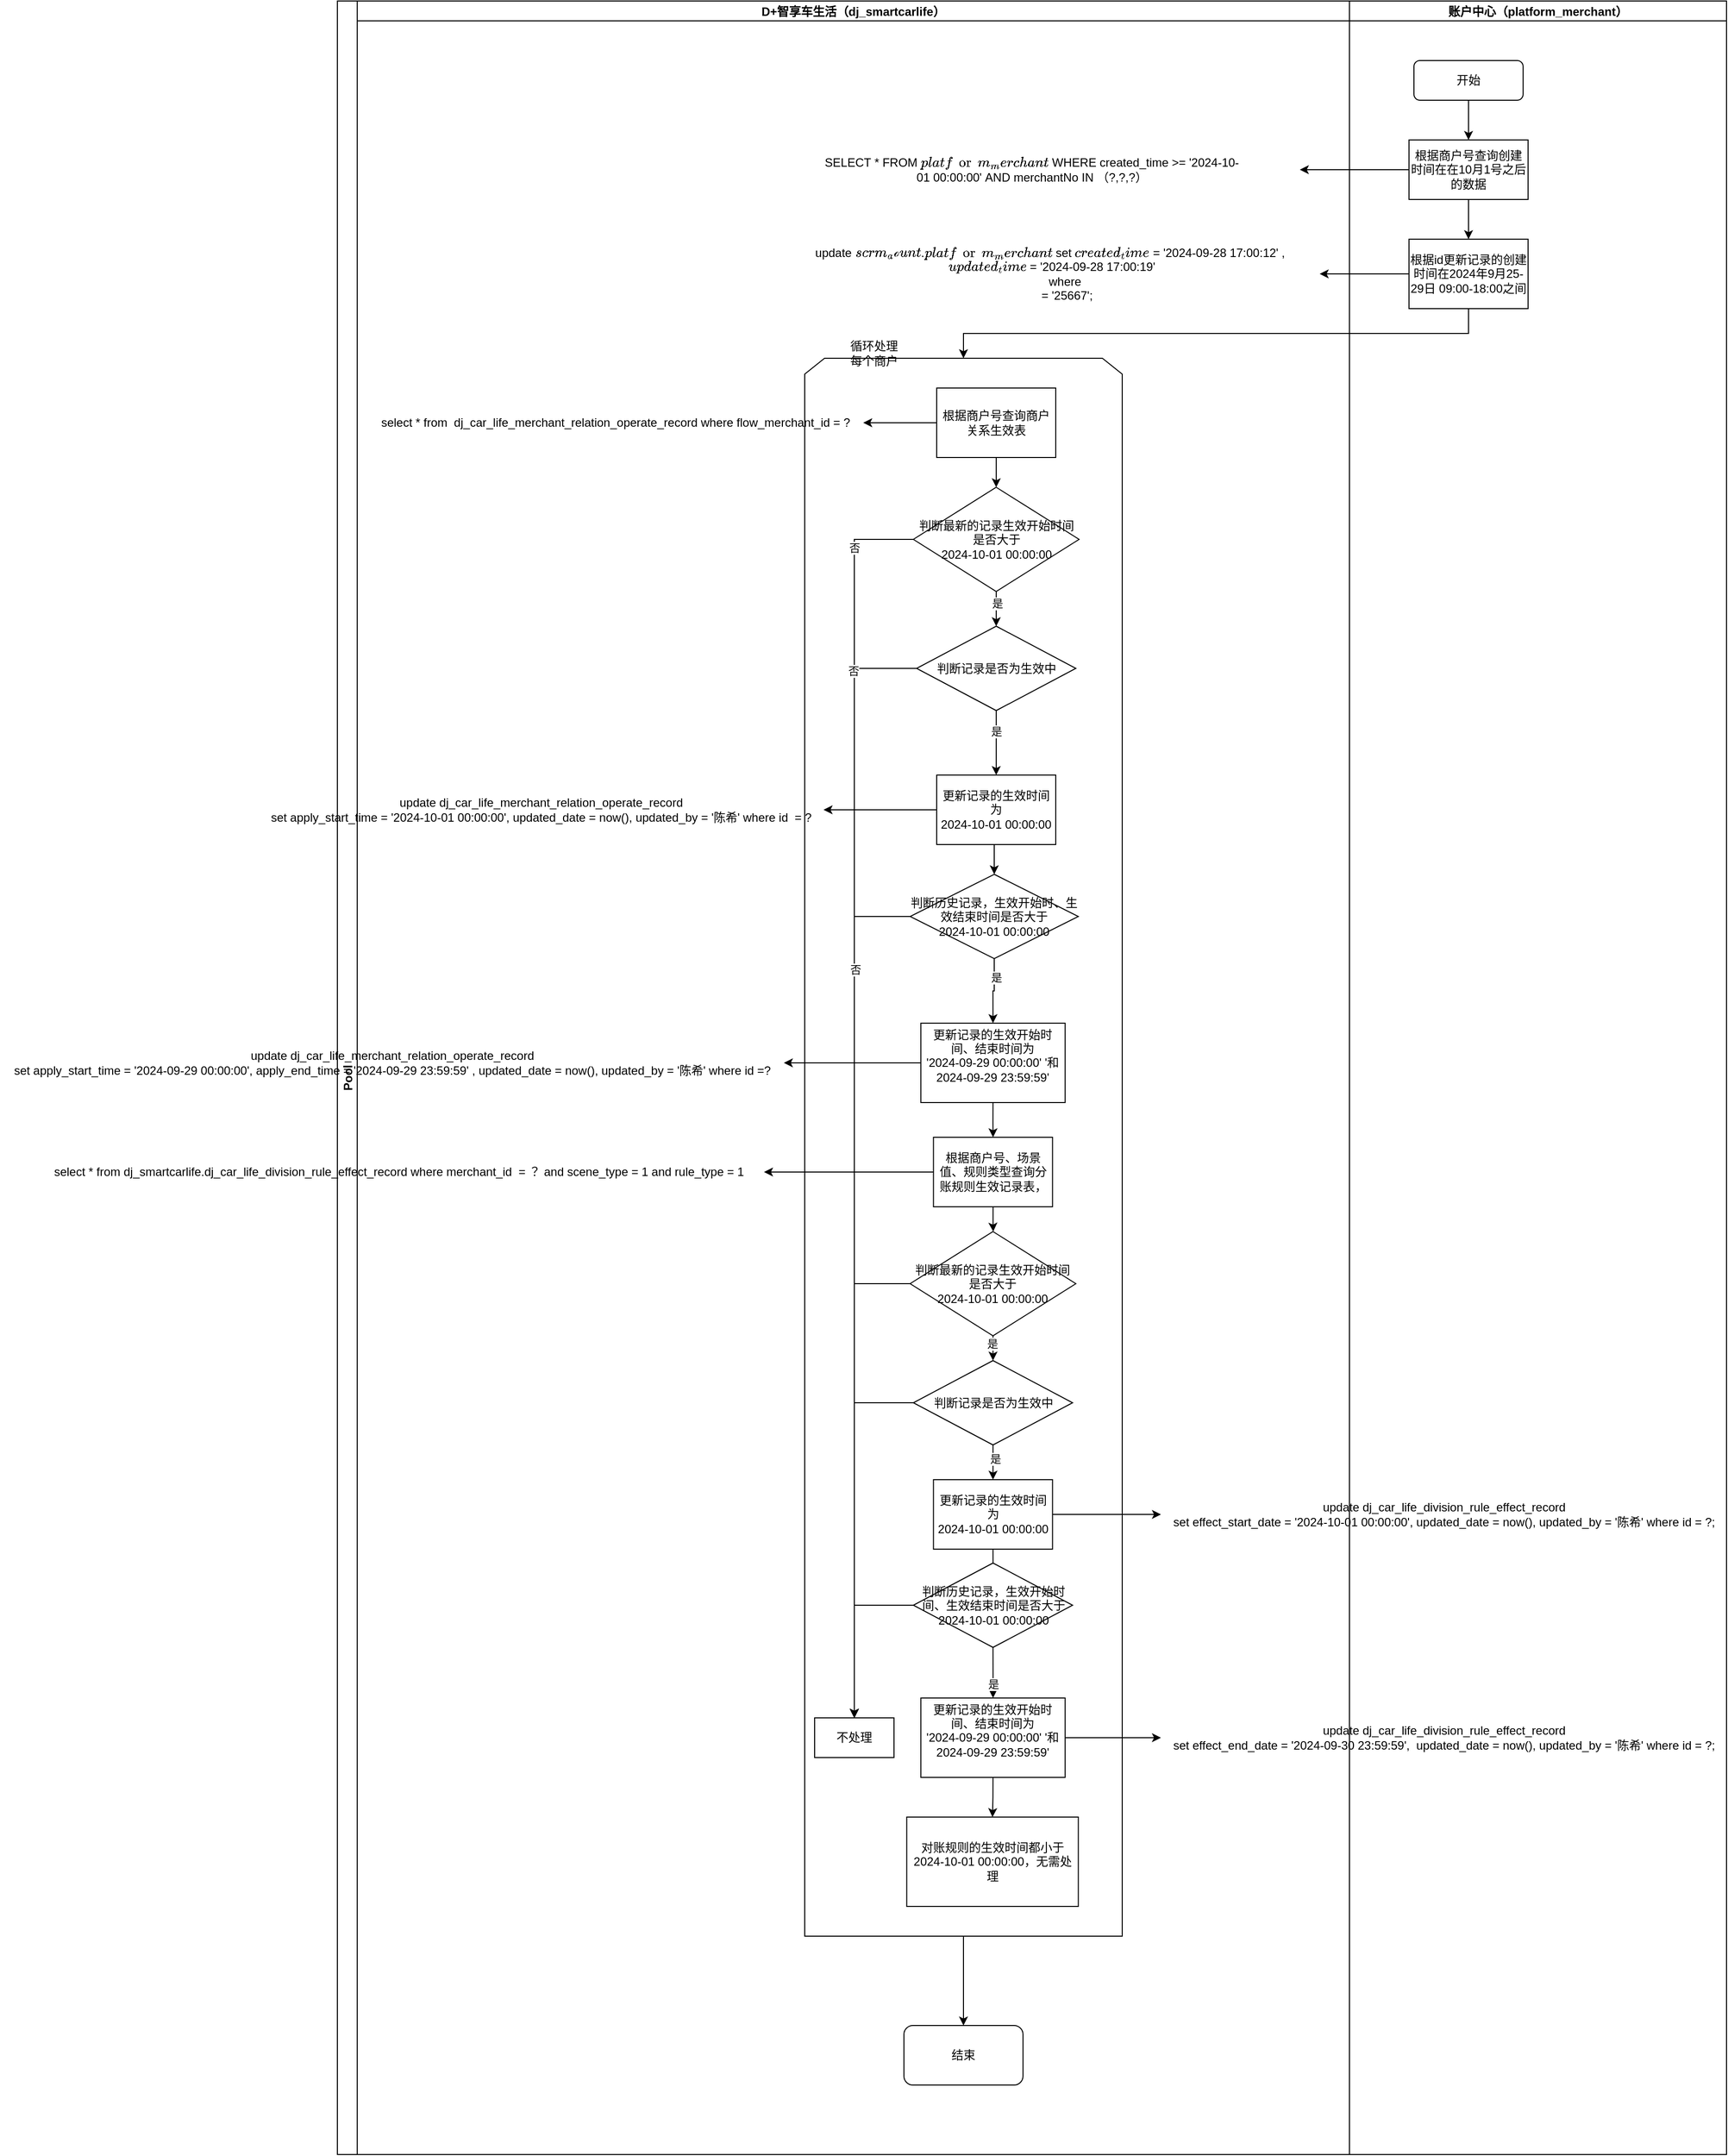 <mxfile version="24.7.4">
  <diagram name="第 1 页" id="v-kbS23LeTsC2UUnn1fN">
    <mxGraphModel dx="1562" dy="810" grid="1" gridSize="10" guides="1" tooltips="1" connect="1" arrows="1" fold="1" page="1" pageScale="1" pageWidth="827" pageHeight="1169" math="0" shadow="0">
      <root>
        <mxCell id="0" />
        <mxCell id="1" parent="0" />
        <mxCell id="aLqjdNRT8SBsfwmVXrsm-8" value="Pool" style="swimlane;childLayout=stackLayout;resizeParent=1;resizeParentMax=0;startSize=20;horizontal=0;horizontalStack=1;" vertex="1" parent="1">
          <mxGeometry x="414" y="180" width="1400" height="2170" as="geometry">
            <mxRectangle x="540" y="160" width="40" height="50" as="alternateBounds" />
          </mxGeometry>
        </mxCell>
        <mxCell id="aLqjdNRT8SBsfwmVXrsm-9" value="D+智享车生活（dj_smartcarlife）" style="swimlane;startSize=20;" vertex="1" parent="aLqjdNRT8SBsfwmVXrsm-8">
          <mxGeometry x="20" width="1000" height="2170" as="geometry" />
        </mxCell>
        <mxCell id="aLqjdNRT8SBsfwmVXrsm-24" value="" style="shape=loopLimit;whiteSpace=wrap;html=1;" vertex="1" parent="aLqjdNRT8SBsfwmVXrsm-9">
          <mxGeometry x="451" y="360" width="320" height="1590" as="geometry" />
        </mxCell>
        <mxCell id="aLqjdNRT8SBsfwmVXrsm-26" value="循环处理每个商户" style="text;html=1;align=center;verticalAlign=middle;whiteSpace=wrap;rounded=0;" vertex="1" parent="aLqjdNRT8SBsfwmVXrsm-9">
          <mxGeometry x="491" y="340" width="60" height="30" as="geometry" />
        </mxCell>
        <mxCell id="aLqjdNRT8SBsfwmVXrsm-35" value="" style="edgeStyle=orthogonalEdgeStyle;rounded=0;orthogonalLoop=1;jettySize=auto;html=1;" edge="1" parent="aLqjdNRT8SBsfwmVXrsm-9" source="aLqjdNRT8SBsfwmVXrsm-29" target="aLqjdNRT8SBsfwmVXrsm-34">
          <mxGeometry relative="1" as="geometry" />
        </mxCell>
        <mxCell id="aLqjdNRT8SBsfwmVXrsm-160" style="edgeStyle=orthogonalEdgeStyle;rounded=0;orthogonalLoop=1;jettySize=auto;html=1;exitX=0;exitY=0.5;exitDx=0;exitDy=0;" edge="1" parent="aLqjdNRT8SBsfwmVXrsm-9" source="aLqjdNRT8SBsfwmVXrsm-29" target="aLqjdNRT8SBsfwmVXrsm-30">
          <mxGeometry relative="1" as="geometry" />
        </mxCell>
        <mxCell id="aLqjdNRT8SBsfwmVXrsm-29" value="根据商户号查询商户关系生效表" style="whiteSpace=wrap;html=1;rounded=0;" vertex="1" parent="aLqjdNRT8SBsfwmVXrsm-9">
          <mxGeometry x="584" y="390" width="120" height="70" as="geometry" />
        </mxCell>
        <mxCell id="aLqjdNRT8SBsfwmVXrsm-39" style="edgeStyle=orthogonalEdgeStyle;rounded=0;orthogonalLoop=1;jettySize=auto;html=1;exitX=0;exitY=0.5;exitDx=0;exitDy=0;entryX=0.5;entryY=0;entryDx=0;entryDy=0;" edge="1" parent="aLqjdNRT8SBsfwmVXrsm-9" source="aLqjdNRT8SBsfwmVXrsm-34" target="aLqjdNRT8SBsfwmVXrsm-38">
          <mxGeometry relative="1" as="geometry" />
        </mxCell>
        <mxCell id="aLqjdNRT8SBsfwmVXrsm-69" value="否" style="edgeLabel;html=1;align=center;verticalAlign=middle;resizable=0;points=[];" vertex="1" connectable="0" parent="aLqjdNRT8SBsfwmVXrsm-39">
          <mxGeometry x="-0.892" relative="1" as="geometry">
            <mxPoint as="offset" />
          </mxGeometry>
        </mxCell>
        <mxCell id="aLqjdNRT8SBsfwmVXrsm-49" style="edgeStyle=orthogonalEdgeStyle;rounded=0;orthogonalLoop=1;jettySize=auto;html=1;exitX=0.5;exitY=1;exitDx=0;exitDy=0;entryX=0.5;entryY=0;entryDx=0;entryDy=0;" edge="1" parent="aLqjdNRT8SBsfwmVXrsm-9" source="aLqjdNRT8SBsfwmVXrsm-34">
          <mxGeometry relative="1" as="geometry">
            <mxPoint x="644" y="630" as="targetPoint" />
          </mxGeometry>
        </mxCell>
        <mxCell id="aLqjdNRT8SBsfwmVXrsm-51" value="是" style="edgeLabel;html=1;align=center;verticalAlign=middle;resizable=0;points=[];" vertex="1" connectable="0" parent="aLqjdNRT8SBsfwmVXrsm-49">
          <mxGeometry x="-0.312" y="1" relative="1" as="geometry">
            <mxPoint as="offset" />
          </mxGeometry>
        </mxCell>
        <mxCell id="aLqjdNRT8SBsfwmVXrsm-34" value="判断最新的记录生效开始时间是否大于&lt;br&gt;2024-10-01 00:00:00" style="rhombus;whiteSpace=wrap;html=1;rounded=0;" vertex="1" parent="aLqjdNRT8SBsfwmVXrsm-9">
          <mxGeometry x="560.5" y="490" width="167" height="105" as="geometry" />
        </mxCell>
        <mxCell id="aLqjdNRT8SBsfwmVXrsm-38" value="不处理" style="whiteSpace=wrap;html=1;rounded=0;" vertex="1" parent="aLqjdNRT8SBsfwmVXrsm-9">
          <mxGeometry x="461" y="1730" width="80" height="40" as="geometry" />
        </mxCell>
        <mxCell id="aLqjdNRT8SBsfwmVXrsm-53" style="edgeStyle=orthogonalEdgeStyle;rounded=0;orthogonalLoop=1;jettySize=auto;html=1;exitX=0;exitY=0.5;exitDx=0;exitDy=0;" edge="1" parent="aLqjdNRT8SBsfwmVXrsm-9" source="aLqjdNRT8SBsfwmVXrsm-52" target="aLqjdNRT8SBsfwmVXrsm-38">
          <mxGeometry relative="1" as="geometry" />
        </mxCell>
        <mxCell id="aLqjdNRT8SBsfwmVXrsm-70" value="否" style="edgeLabel;html=1;align=center;verticalAlign=middle;resizable=0;points=[];" vertex="1" connectable="0" parent="aLqjdNRT8SBsfwmVXrsm-53">
          <mxGeometry x="-0.885" y="-1" relative="1" as="geometry">
            <mxPoint as="offset" />
          </mxGeometry>
        </mxCell>
        <mxCell id="aLqjdNRT8SBsfwmVXrsm-56" style="edgeStyle=orthogonalEdgeStyle;rounded=0;orthogonalLoop=1;jettySize=auto;html=1;exitX=0.5;exitY=1;exitDx=0;exitDy=0;entryX=0.5;entryY=0;entryDx=0;entryDy=0;" edge="1" parent="aLqjdNRT8SBsfwmVXrsm-9" source="aLqjdNRT8SBsfwmVXrsm-52" target="aLqjdNRT8SBsfwmVXrsm-55">
          <mxGeometry relative="1" as="geometry" />
        </mxCell>
        <mxCell id="aLqjdNRT8SBsfwmVXrsm-60" value="是" style="edgeLabel;html=1;align=center;verticalAlign=middle;resizable=0;points=[];" vertex="1" connectable="0" parent="aLqjdNRT8SBsfwmVXrsm-56">
          <mxGeometry x="-0.366" relative="1" as="geometry">
            <mxPoint as="offset" />
          </mxGeometry>
        </mxCell>
        <mxCell id="aLqjdNRT8SBsfwmVXrsm-52" value="判断记录是否为生效中" style="rhombus;whiteSpace=wrap;html=1;rounded=0;" vertex="1" parent="aLqjdNRT8SBsfwmVXrsm-9">
          <mxGeometry x="563.75" y="630" width="160.5" height="85" as="geometry" />
        </mxCell>
        <mxCell id="aLqjdNRT8SBsfwmVXrsm-59" style="edgeStyle=orthogonalEdgeStyle;rounded=0;orthogonalLoop=1;jettySize=auto;html=1;exitX=0.5;exitY=1;exitDx=0;exitDy=0;entryX=0.5;entryY=0;entryDx=0;entryDy=0;" edge="1" parent="aLqjdNRT8SBsfwmVXrsm-9" source="aLqjdNRT8SBsfwmVXrsm-55" target="aLqjdNRT8SBsfwmVXrsm-57">
          <mxGeometry relative="1" as="geometry" />
        </mxCell>
        <mxCell id="aLqjdNRT8SBsfwmVXrsm-159" style="edgeStyle=orthogonalEdgeStyle;rounded=0;orthogonalLoop=1;jettySize=auto;html=1;exitX=0;exitY=0.5;exitDx=0;exitDy=0;" edge="1" parent="aLqjdNRT8SBsfwmVXrsm-9" source="aLqjdNRT8SBsfwmVXrsm-55" target="aLqjdNRT8SBsfwmVXrsm-61">
          <mxGeometry relative="1" as="geometry" />
        </mxCell>
        <mxCell id="aLqjdNRT8SBsfwmVXrsm-55" value="更新记录的生效时间为&lt;div&gt;2024-10-01 00:00:00&lt;/div&gt;" style="whiteSpace=wrap;html=1;rounded=0;" vertex="1" parent="aLqjdNRT8SBsfwmVXrsm-9">
          <mxGeometry x="584" y="780" width="120" height="70" as="geometry" />
        </mxCell>
        <mxCell id="aLqjdNRT8SBsfwmVXrsm-64" style="edgeStyle=orthogonalEdgeStyle;rounded=0;orthogonalLoop=1;jettySize=auto;html=1;exitX=0.5;exitY=1;exitDx=0;exitDy=0;entryX=0.5;entryY=0;entryDx=0;entryDy=0;" edge="1" parent="aLqjdNRT8SBsfwmVXrsm-9" source="aLqjdNRT8SBsfwmVXrsm-57" target="aLqjdNRT8SBsfwmVXrsm-63">
          <mxGeometry relative="1" as="geometry" />
        </mxCell>
        <mxCell id="aLqjdNRT8SBsfwmVXrsm-65" value="是" style="edgeLabel;html=1;align=center;verticalAlign=middle;resizable=0;points=[];" vertex="1" connectable="0" parent="aLqjdNRT8SBsfwmVXrsm-64">
          <mxGeometry x="-0.428" y="2" relative="1" as="geometry">
            <mxPoint as="offset" />
          </mxGeometry>
        </mxCell>
        <mxCell id="aLqjdNRT8SBsfwmVXrsm-66" style="edgeStyle=orthogonalEdgeStyle;rounded=0;orthogonalLoop=1;jettySize=auto;html=1;exitX=0;exitY=0.5;exitDx=0;exitDy=0;" edge="1" parent="aLqjdNRT8SBsfwmVXrsm-9" source="aLqjdNRT8SBsfwmVXrsm-57" target="aLqjdNRT8SBsfwmVXrsm-38">
          <mxGeometry relative="1" as="geometry" />
        </mxCell>
        <mxCell id="aLqjdNRT8SBsfwmVXrsm-67" value="否" style="edgeLabel;html=1;align=center;verticalAlign=middle;resizable=0;points=[];" vertex="1" connectable="0" parent="aLqjdNRT8SBsfwmVXrsm-66">
          <mxGeometry x="-0.746" y="1" relative="1" as="geometry">
            <mxPoint as="offset" />
          </mxGeometry>
        </mxCell>
        <mxCell id="aLqjdNRT8SBsfwmVXrsm-57" value="判断历史记录，生效开始时、生效结束时间是否大于&lt;br&gt;2024-10-01 00:00:00" style="rhombus;whiteSpace=wrap;html=1;rounded=0;" vertex="1" parent="aLqjdNRT8SBsfwmVXrsm-9">
          <mxGeometry x="557.25" y="880" width="169.5" height="85" as="geometry" />
        </mxCell>
        <mxCell id="aLqjdNRT8SBsfwmVXrsm-74" style="edgeStyle=orthogonalEdgeStyle;rounded=0;orthogonalLoop=1;jettySize=auto;html=1;exitX=0.5;exitY=1;exitDx=0;exitDy=0;" edge="1" parent="aLqjdNRT8SBsfwmVXrsm-9" source="aLqjdNRT8SBsfwmVXrsm-63" target="aLqjdNRT8SBsfwmVXrsm-73">
          <mxGeometry relative="1" as="geometry" />
        </mxCell>
        <mxCell id="aLqjdNRT8SBsfwmVXrsm-158" style="edgeStyle=orthogonalEdgeStyle;rounded=0;orthogonalLoop=1;jettySize=auto;html=1;exitX=0;exitY=0.5;exitDx=0;exitDy=0;" edge="1" parent="aLqjdNRT8SBsfwmVXrsm-9" source="aLqjdNRT8SBsfwmVXrsm-63" target="aLqjdNRT8SBsfwmVXrsm-71">
          <mxGeometry relative="1" as="geometry" />
        </mxCell>
        <mxCell id="aLqjdNRT8SBsfwmVXrsm-63" value="更新记录的生效开始时间、结束时间为&lt;div&gt;&#39;2024-09-29 00:00:00&#39;&amp;nbsp;&#39;和2024-09-29 23:59:59&#39;&lt;br&gt;&lt;br&gt;&lt;/div&gt;" style="whiteSpace=wrap;html=1;rounded=0;" vertex="1" parent="aLqjdNRT8SBsfwmVXrsm-9">
          <mxGeometry x="568.06" y="1030" width="145.37" height="80" as="geometry" />
        </mxCell>
        <mxCell id="aLqjdNRT8SBsfwmVXrsm-76" value="" style="edgeStyle=orthogonalEdgeStyle;rounded=0;orthogonalLoop=1;jettySize=auto;html=1;" edge="1" parent="aLqjdNRT8SBsfwmVXrsm-9" source="aLqjdNRT8SBsfwmVXrsm-73">
          <mxGeometry relative="1" as="geometry">
            <mxPoint x="641" y="1240" as="targetPoint" />
          </mxGeometry>
        </mxCell>
        <mxCell id="aLqjdNRT8SBsfwmVXrsm-157" style="edgeStyle=orthogonalEdgeStyle;rounded=0;orthogonalLoop=1;jettySize=auto;html=1;exitX=0;exitY=0.5;exitDx=0;exitDy=0;" edge="1" parent="aLqjdNRT8SBsfwmVXrsm-9" source="aLqjdNRT8SBsfwmVXrsm-73" target="aLqjdNRT8SBsfwmVXrsm-77">
          <mxGeometry relative="1" as="geometry" />
        </mxCell>
        <mxCell id="aLqjdNRT8SBsfwmVXrsm-73" value="根据商户号、场景值、规则类型查询分账规则生效记录表，" style="whiteSpace=wrap;html=1;rounded=0;" vertex="1" parent="aLqjdNRT8SBsfwmVXrsm-9">
          <mxGeometry x="580.75" y="1145" width="120" height="70" as="geometry" />
        </mxCell>
        <mxCell id="aLqjdNRT8SBsfwmVXrsm-85" style="edgeStyle=orthogonalEdgeStyle;rounded=0;orthogonalLoop=1;jettySize=auto;html=1;exitX=0.5;exitY=1;exitDx=0;exitDy=0;entryX=0.5;entryY=0;entryDx=0;entryDy=0;" edge="1" parent="aLqjdNRT8SBsfwmVXrsm-9" source="aLqjdNRT8SBsfwmVXrsm-79" target="aLqjdNRT8SBsfwmVXrsm-80">
          <mxGeometry relative="1" as="geometry" />
        </mxCell>
        <mxCell id="aLqjdNRT8SBsfwmVXrsm-86" value="是" style="edgeLabel;html=1;align=center;verticalAlign=middle;resizable=0;points=[];" vertex="1" connectable="0" parent="aLqjdNRT8SBsfwmVXrsm-85">
          <mxGeometry x="-0.36" y="-1" relative="1" as="geometry">
            <mxPoint as="offset" />
          </mxGeometry>
        </mxCell>
        <mxCell id="aLqjdNRT8SBsfwmVXrsm-101" style="edgeStyle=orthogonalEdgeStyle;rounded=0;orthogonalLoop=1;jettySize=auto;html=1;exitX=0;exitY=0.5;exitDx=0;exitDy=0;" edge="1" parent="aLqjdNRT8SBsfwmVXrsm-9" source="aLqjdNRT8SBsfwmVXrsm-79" target="aLqjdNRT8SBsfwmVXrsm-38">
          <mxGeometry relative="1" as="geometry" />
        </mxCell>
        <mxCell id="aLqjdNRT8SBsfwmVXrsm-79" value="判断最新的记录生效开始时间是否大于&lt;br&gt;2024-10-01 00:00:00" style="rhombus;whiteSpace=wrap;html=1;rounded=0;" vertex="1" parent="aLqjdNRT8SBsfwmVXrsm-9">
          <mxGeometry x="557.25" y="1240" width="167" height="105" as="geometry" />
        </mxCell>
        <mxCell id="aLqjdNRT8SBsfwmVXrsm-88" style="edgeStyle=orthogonalEdgeStyle;rounded=0;orthogonalLoop=1;jettySize=auto;html=1;exitX=0.5;exitY=1;exitDx=0;exitDy=0;entryX=0.5;entryY=0;entryDx=0;entryDy=0;" edge="1" parent="aLqjdNRT8SBsfwmVXrsm-9" source="aLqjdNRT8SBsfwmVXrsm-80" target="aLqjdNRT8SBsfwmVXrsm-81">
          <mxGeometry relative="1" as="geometry" />
        </mxCell>
        <mxCell id="aLqjdNRT8SBsfwmVXrsm-89" value="是" style="edgeLabel;html=1;align=center;verticalAlign=middle;resizable=0;points=[];" vertex="1" connectable="0" parent="aLqjdNRT8SBsfwmVXrsm-88">
          <mxGeometry x="-0.2" y="2" relative="1" as="geometry">
            <mxPoint as="offset" />
          </mxGeometry>
        </mxCell>
        <mxCell id="aLqjdNRT8SBsfwmVXrsm-100" style="edgeStyle=orthogonalEdgeStyle;rounded=0;orthogonalLoop=1;jettySize=auto;html=1;exitX=0;exitY=0.5;exitDx=0;exitDy=0;" edge="1" parent="aLqjdNRT8SBsfwmVXrsm-9" source="aLqjdNRT8SBsfwmVXrsm-80" target="aLqjdNRT8SBsfwmVXrsm-38">
          <mxGeometry relative="1" as="geometry" />
        </mxCell>
        <mxCell id="aLqjdNRT8SBsfwmVXrsm-80" value="判断记录是否为生效中" style="rhombus;whiteSpace=wrap;html=1;rounded=0;" vertex="1" parent="aLqjdNRT8SBsfwmVXrsm-9">
          <mxGeometry x="560.5" y="1370" width="160.5" height="85" as="geometry" />
        </mxCell>
        <mxCell id="aLqjdNRT8SBsfwmVXrsm-102" style="edgeStyle=orthogonalEdgeStyle;rounded=0;orthogonalLoop=1;jettySize=auto;html=1;exitX=0.5;exitY=1;exitDx=0;exitDy=0;" edge="1" parent="aLqjdNRT8SBsfwmVXrsm-9" source="aLqjdNRT8SBsfwmVXrsm-81" target="aLqjdNRT8SBsfwmVXrsm-82">
          <mxGeometry relative="1" as="geometry" />
        </mxCell>
        <mxCell id="aLqjdNRT8SBsfwmVXrsm-81" value="更新记录的生效时间为&lt;div&gt;2024-10-01 00:00:00&lt;/div&gt;" style="whiteSpace=wrap;html=1;rounded=0;" vertex="1" parent="aLqjdNRT8SBsfwmVXrsm-9">
          <mxGeometry x="580.75" y="1490" width="120" height="70" as="geometry" />
        </mxCell>
        <mxCell id="aLqjdNRT8SBsfwmVXrsm-91" style="edgeStyle=orthogonalEdgeStyle;rounded=0;orthogonalLoop=1;jettySize=auto;html=1;exitX=0.5;exitY=1;exitDx=0;exitDy=0;" edge="1" parent="aLqjdNRT8SBsfwmVXrsm-9" source="aLqjdNRT8SBsfwmVXrsm-82" target="aLqjdNRT8SBsfwmVXrsm-83">
          <mxGeometry relative="1" as="geometry" />
        </mxCell>
        <mxCell id="aLqjdNRT8SBsfwmVXrsm-92" value="是" style="edgeLabel;html=1;align=center;verticalAlign=middle;resizable=0;points=[];" vertex="1" connectable="0" parent="aLqjdNRT8SBsfwmVXrsm-91">
          <mxGeometry x="0.458" relative="1" as="geometry">
            <mxPoint as="offset" />
          </mxGeometry>
        </mxCell>
        <mxCell id="aLqjdNRT8SBsfwmVXrsm-99" style="edgeStyle=orthogonalEdgeStyle;rounded=0;orthogonalLoop=1;jettySize=auto;html=1;exitX=0;exitY=0.5;exitDx=0;exitDy=0;" edge="1" parent="aLqjdNRT8SBsfwmVXrsm-9" source="aLqjdNRT8SBsfwmVXrsm-82" target="aLqjdNRT8SBsfwmVXrsm-38">
          <mxGeometry relative="1" as="geometry" />
        </mxCell>
        <mxCell id="aLqjdNRT8SBsfwmVXrsm-82" value="判断历史记录，生效开始时间、生效结束时间是否大于&lt;br&gt;2024-10-01 00:00:00" style="rhombus;whiteSpace=wrap;html=1;rounded=0;" vertex="1" parent="aLqjdNRT8SBsfwmVXrsm-9">
          <mxGeometry x="560.5" y="1574" width="160.5" height="85" as="geometry" />
        </mxCell>
        <mxCell id="aLqjdNRT8SBsfwmVXrsm-150" style="edgeStyle=orthogonalEdgeStyle;rounded=0;orthogonalLoop=1;jettySize=auto;html=1;exitX=0.5;exitY=1;exitDx=0;exitDy=0;" edge="1" parent="aLqjdNRT8SBsfwmVXrsm-9" source="aLqjdNRT8SBsfwmVXrsm-83" target="aLqjdNRT8SBsfwmVXrsm-147">
          <mxGeometry relative="1" as="geometry" />
        </mxCell>
        <mxCell id="aLqjdNRT8SBsfwmVXrsm-83" value="更新记录的生效开始时间、结束时间为&lt;div&gt;&#39;2024-09-29 00:00:00&#39;&amp;nbsp;&#39;和2024-09-29 23:59:59&#39;&lt;br&gt;&lt;br&gt;&lt;/div&gt;" style="whiteSpace=wrap;html=1;rounded=0;" vertex="1" parent="aLqjdNRT8SBsfwmVXrsm-9">
          <mxGeometry x="568.06" y="1710" width="145.37" height="80" as="geometry" />
        </mxCell>
        <mxCell id="aLqjdNRT8SBsfwmVXrsm-147" value="对账规则的生效时间都小于2024-10-01 00:00:00，无需处理" style="whiteSpace=wrap;html=1;rounded=0;" vertex="1" parent="aLqjdNRT8SBsfwmVXrsm-9">
          <mxGeometry x="553.81" y="1830" width="172.94" height="90" as="geometry" />
        </mxCell>
        <mxCell id="aLqjdNRT8SBsfwmVXrsm-151" value="结束" style="rounded=1;whiteSpace=wrap;html=1;" vertex="1" parent="aLqjdNRT8SBsfwmVXrsm-9">
          <mxGeometry x="551" y="2040" width="120" height="60" as="geometry" />
        </mxCell>
        <mxCell id="aLqjdNRT8SBsfwmVXrsm-152" style="edgeStyle=orthogonalEdgeStyle;rounded=0;orthogonalLoop=1;jettySize=auto;html=1;exitX=0.5;exitY=1;exitDx=0;exitDy=0;entryX=0.5;entryY=0;entryDx=0;entryDy=0;" edge="1" parent="aLqjdNRT8SBsfwmVXrsm-9" source="aLqjdNRT8SBsfwmVXrsm-24" target="aLqjdNRT8SBsfwmVXrsm-151">
          <mxGeometry relative="1" as="geometry" />
        </mxCell>
        <mxCell id="aLqjdNRT8SBsfwmVXrsm-30" value="select * from&amp;nbsp; dj_car_life_merchant_relation_operate_record where flow_merchant_id = ?" style="text;html=1;align=center;verticalAlign=middle;resizable=0;points=[];autosize=1;strokeColor=none;fillColor=none;" vertex="1" parent="aLqjdNRT8SBsfwmVXrsm-9">
          <mxGeometry x="10" y="410" width="500" height="30" as="geometry" />
        </mxCell>
        <mxCell id="aLqjdNRT8SBsfwmVXrsm-61" value="&lt;div&gt;update dj_car_life_merchant_relation_operate_record&lt;/div&gt;&lt;div&gt;set apply_start_time = &#39;2024-10-01 00:00:00&#39;, updated_date = now(), updated_by = &#39;陈希&#39; where id&amp;nbsp; = ?&lt;/div&gt;" style="text;html=1;align=center;verticalAlign=middle;resizable=0;points=[];autosize=1;strokeColor=none;fillColor=none;" vertex="1" parent="aLqjdNRT8SBsfwmVXrsm-9">
          <mxGeometry x="-100" y="795" width="570" height="40" as="geometry" />
        </mxCell>
        <mxCell id="aLqjdNRT8SBsfwmVXrsm-71" value="&lt;div&gt;update dj_car_life_merchant_relation_operate_record&lt;/div&gt;&lt;div&gt;set apply_start_time = &#39;2024-09-29 00:00:00&#39;, apply_end_time = &#39;2024-09-29 23:59:59&#39; , updated_date = now(), updated_by = &#39;陈希&#39; where id =?&lt;/div&gt;" style="text;html=1;align=center;verticalAlign=middle;resizable=0;points=[];autosize=1;strokeColor=none;fillColor=none;" vertex="1" parent="aLqjdNRT8SBsfwmVXrsm-9">
          <mxGeometry x="-360" y="1050" width="790" height="40" as="geometry" />
        </mxCell>
        <mxCell id="aLqjdNRT8SBsfwmVXrsm-15" value="SELECT&amp;nbsp;*&amp;nbsp;FROM&amp;nbsp;`platform_merchant`&amp;nbsp;WHERE&amp;nbsp;created_time&amp;nbsp;&amp;gt;=&amp;nbsp;&#39;2024-10-01&amp;nbsp;00:00:00&#39;&amp;nbsp;AND&amp;nbsp;merchantNo&amp;nbsp;IN （?,?,?）" style="text;html=1;align=center;verticalAlign=middle;whiteSpace=wrap;rounded=0;" vertex="1" parent="aLqjdNRT8SBsfwmVXrsm-9">
          <mxGeometry x="410" y="145" width="540" height="50" as="geometry" />
        </mxCell>
        <mxCell id="aLqjdNRT8SBsfwmVXrsm-77" value="select * from dj_smartcarlife.dj_car_life_division_rule_effect_record where merchant_id&amp;nbsp; = ？ and scene_type = 1 and rule_type = 1&amp;nbsp;&amp;nbsp;" style="text;html=1;align=center;verticalAlign=middle;resizable=0;points=[];autosize=1;strokeColor=none;fillColor=none;" vertex="1" parent="aLqjdNRT8SBsfwmVXrsm-9">
          <mxGeometry x="-320" y="1165" width="730" height="30" as="geometry" />
        </mxCell>
        <mxCell id="aLqjdNRT8SBsfwmVXrsm-19" value="update&amp;nbsp;`scrm_account`.`platform_merchant`&amp;nbsp;set&amp;nbsp;`created_time`&amp;nbsp;=&amp;nbsp;&#39;2024-09-28&amp;nbsp;17:00:12&#39;&amp;nbsp;,&amp;nbsp;`updated_time`&amp;nbsp;=&amp;nbsp;&#39;2024-09-28&amp;nbsp;17:00:19&#39;&lt;br&gt;&amp;nbsp;&amp;nbsp;&amp;nbsp;&amp;nbsp;&amp;nbsp;&amp;nbsp;&amp;nbsp;&amp;nbsp;where&lt;br&gt;&amp;nbsp;&amp;nbsp;&amp;nbsp;&amp;nbsp;&amp;nbsp;&amp;nbsp;&amp;nbsp;&amp;nbsp;`id`&amp;nbsp;=&amp;nbsp;&#39;25667&#39;;" style="text;html=1;align=center;verticalAlign=middle;whiteSpace=wrap;rounded=0;" vertex="1" parent="aLqjdNRT8SBsfwmVXrsm-9">
          <mxGeometry x="430" y="240" width="540" height="70" as="geometry" />
        </mxCell>
        <mxCell id="aLqjdNRT8SBsfwmVXrsm-148" value="&lt;div&gt;update dj_car_life_division_rule_effect_record&lt;/div&gt;&lt;div&gt;set effect_start_date = &#39;2024-10-01 00:00:00&#39;, updated_date = now(), updated_by = &#39;陈希&#39; where id = ?;&lt;/div&gt;" style="text;html=1;align=center;verticalAlign=middle;resizable=0;points=[];autosize=1;strokeColor=none;fillColor=none;" vertex="1" parent="aLqjdNRT8SBsfwmVXrsm-9">
          <mxGeometry x="810" y="1505" width="570" height="40" as="geometry" />
        </mxCell>
        <mxCell id="aLqjdNRT8SBsfwmVXrsm-155" style="edgeStyle=orthogonalEdgeStyle;rounded=0;orthogonalLoop=1;jettySize=auto;html=1;exitX=1;exitY=0.5;exitDx=0;exitDy=0;" edge="1" parent="aLqjdNRT8SBsfwmVXrsm-9" source="aLqjdNRT8SBsfwmVXrsm-81" target="aLqjdNRT8SBsfwmVXrsm-148">
          <mxGeometry relative="1" as="geometry" />
        </mxCell>
        <mxCell id="aLqjdNRT8SBsfwmVXrsm-11" value="账户中心（platform_merchant）" style="swimlane;startSize=20;" vertex="1" parent="aLqjdNRT8SBsfwmVXrsm-8">
          <mxGeometry x="1020" width="380.0" height="2170" as="geometry" />
        </mxCell>
        <mxCell id="aLqjdNRT8SBsfwmVXrsm-12" style="edgeStyle=orthogonalEdgeStyle;rounded=0;orthogonalLoop=1;jettySize=auto;html=1;exitX=0.5;exitY=1;exitDx=0;exitDy=0;entryX=0.5;entryY=0;entryDx=0;entryDy=0;" edge="1" parent="aLqjdNRT8SBsfwmVXrsm-11" source="aLqjdNRT8SBsfwmVXrsm-13" target="aLqjdNRT8SBsfwmVXrsm-14">
          <mxGeometry relative="1" as="geometry" />
        </mxCell>
        <mxCell id="aLqjdNRT8SBsfwmVXrsm-13" value="开始" style="rounded=1;whiteSpace=wrap;html=1;" vertex="1" parent="aLqjdNRT8SBsfwmVXrsm-11">
          <mxGeometry x="65" y="60" width="110" height="40" as="geometry" />
        </mxCell>
        <mxCell id="aLqjdNRT8SBsfwmVXrsm-17" value="" style="edgeStyle=orthogonalEdgeStyle;rounded=0;orthogonalLoop=1;jettySize=auto;html=1;" edge="1" parent="aLqjdNRT8SBsfwmVXrsm-11" source="aLqjdNRT8SBsfwmVXrsm-14" target="aLqjdNRT8SBsfwmVXrsm-16">
          <mxGeometry relative="1" as="geometry" />
        </mxCell>
        <mxCell id="aLqjdNRT8SBsfwmVXrsm-14" value="根据商户号查询创建时间在在10月1号之后的数据" style="rounded=0;whiteSpace=wrap;html=1;" vertex="1" parent="aLqjdNRT8SBsfwmVXrsm-11">
          <mxGeometry x="60" y="140" width="120" height="60" as="geometry" />
        </mxCell>
        <mxCell id="aLqjdNRT8SBsfwmVXrsm-16" value="根据id更新记录的创建时间在2024年9月25-29日 09:00-18:00之间" style="whiteSpace=wrap;html=1;rounded=0;" vertex="1" parent="aLqjdNRT8SBsfwmVXrsm-11">
          <mxGeometry x="60" y="240" width="120" height="70" as="geometry" />
        </mxCell>
        <mxCell id="aLqjdNRT8SBsfwmVXrsm-149" value="&lt;div&gt;update dj_car_life_division_rule_effect_record&lt;/div&gt;&lt;div&gt;set effect_end_date = &#39;2024-09-30 23:59:59&#39;,&amp;nbsp; updated_date = now(), updated_by = &#39;陈希&#39; where id = ?;&lt;/div&gt;" style="text;html=1;align=center;verticalAlign=middle;resizable=0;points=[];autosize=1;strokeColor=none;fillColor=none;" vertex="1" parent="aLqjdNRT8SBsfwmVXrsm-11">
          <mxGeometry x="-190.0" y="1730" width="570" height="40" as="geometry" />
        </mxCell>
        <mxCell id="aLqjdNRT8SBsfwmVXrsm-36" style="edgeStyle=orthogonalEdgeStyle;rounded=0;orthogonalLoop=1;jettySize=auto;html=1;exitX=0.5;exitY=1;exitDx=0;exitDy=0;" edge="1" parent="aLqjdNRT8SBsfwmVXrsm-8" source="aLqjdNRT8SBsfwmVXrsm-16" target="aLqjdNRT8SBsfwmVXrsm-24">
          <mxGeometry relative="1" as="geometry" />
        </mxCell>
        <mxCell id="aLqjdNRT8SBsfwmVXrsm-156" style="edgeStyle=orthogonalEdgeStyle;rounded=0;orthogonalLoop=1;jettySize=auto;html=1;exitX=1;exitY=0.5;exitDx=0;exitDy=0;" edge="1" parent="aLqjdNRT8SBsfwmVXrsm-8" source="aLqjdNRT8SBsfwmVXrsm-83" target="aLqjdNRT8SBsfwmVXrsm-149">
          <mxGeometry relative="1" as="geometry" />
        </mxCell>
        <mxCell id="aLqjdNRT8SBsfwmVXrsm-161" style="edgeStyle=orthogonalEdgeStyle;rounded=0;orthogonalLoop=1;jettySize=auto;html=1;exitX=0;exitY=0.5;exitDx=0;exitDy=0;" edge="1" parent="aLqjdNRT8SBsfwmVXrsm-8" source="aLqjdNRT8SBsfwmVXrsm-14" target="aLqjdNRT8SBsfwmVXrsm-15">
          <mxGeometry relative="1" as="geometry" />
        </mxCell>
        <mxCell id="aLqjdNRT8SBsfwmVXrsm-162" style="edgeStyle=orthogonalEdgeStyle;rounded=0;orthogonalLoop=1;jettySize=auto;html=1;exitX=0;exitY=0.5;exitDx=0;exitDy=0;" edge="1" parent="aLqjdNRT8SBsfwmVXrsm-8" source="aLqjdNRT8SBsfwmVXrsm-16" target="aLqjdNRT8SBsfwmVXrsm-19">
          <mxGeometry relative="1" as="geometry" />
        </mxCell>
      </root>
    </mxGraphModel>
  </diagram>
</mxfile>

